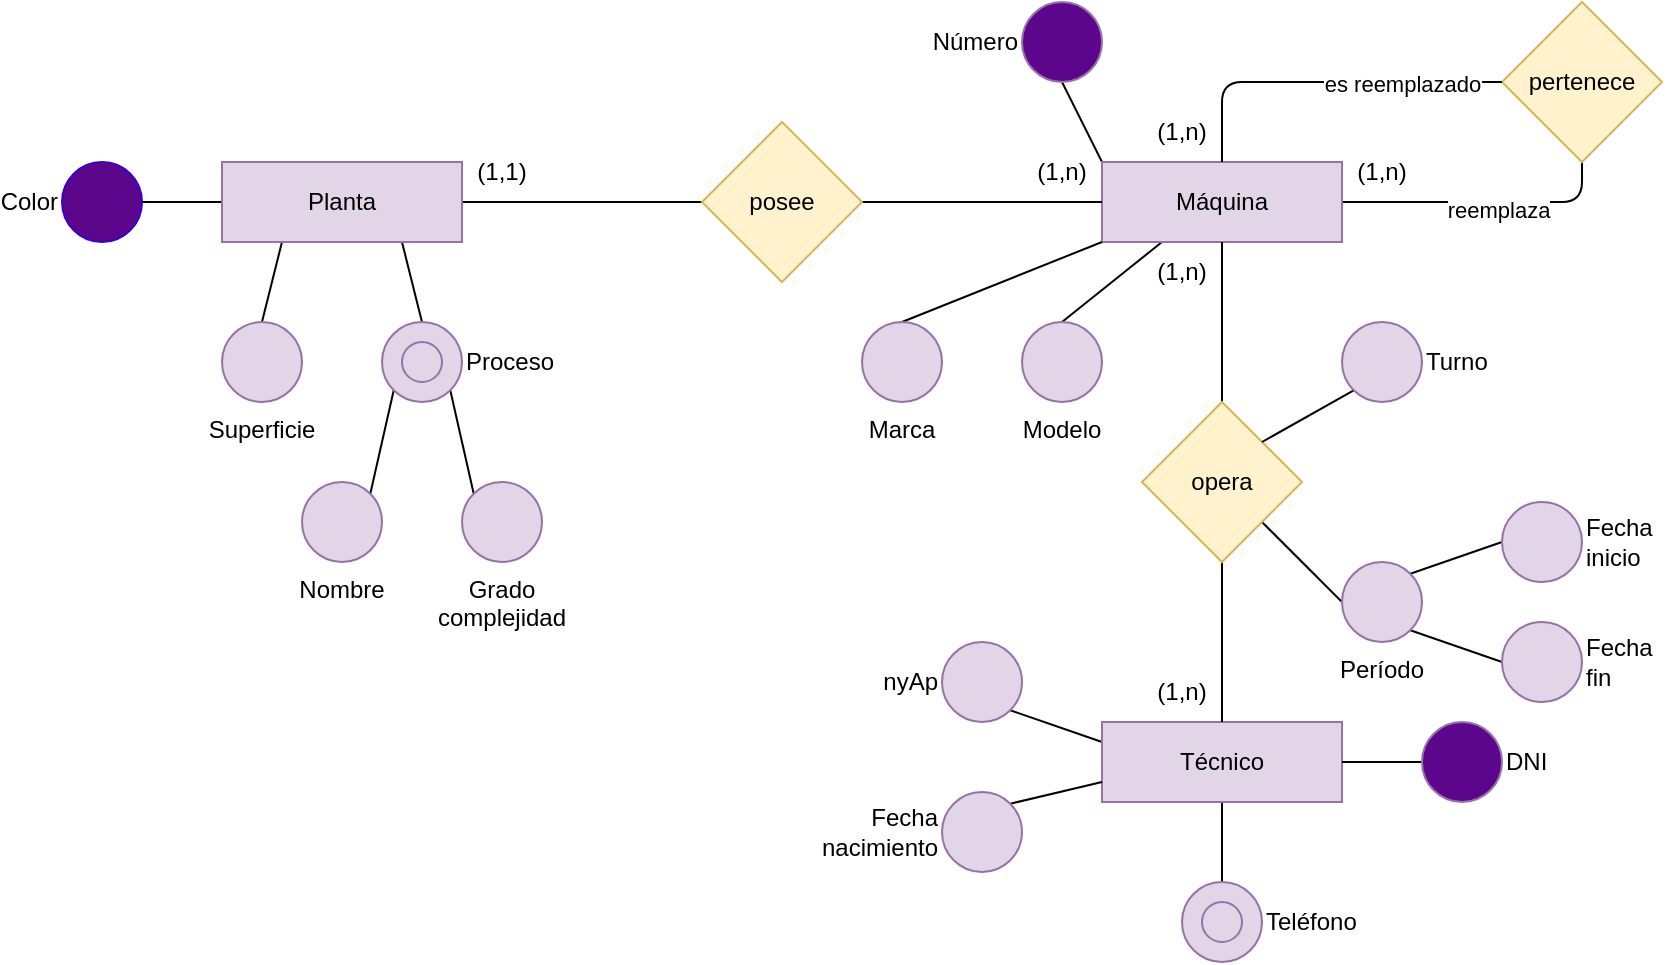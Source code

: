 <mxfile>
    <diagram id="6gfDzhR8UG0JMTbnyaS-" name="Page-1">
        <mxGraphModel dx="1788" dy="713" grid="1" gridSize="10" guides="1" tooltips="1" connect="1" arrows="1" fold="1" page="1" pageScale="1" pageWidth="850" pageHeight="1100" math="0" shadow="0">
            <root>
                <mxCell id="0"/>
                <mxCell id="1" parent="0"/>
                <mxCell id="129" style="edgeStyle=none;html=1;exitX=0;exitY=0.25;exitDx=0;exitDy=0;entryX=1;entryY=1;entryDx=0;entryDy=0;endArrow=none;endFill=0;labelPosition=left;verticalLabelPosition=middle;align=right;verticalAlign=middle;" edge="1" parent="1" source="24" target="128">
                    <mxGeometry relative="1" as="geometry"/>
                </mxCell>
                <mxCell id="133" style="edgeStyle=none;html=1;exitX=0.5;exitY=1;exitDx=0;exitDy=0;entryX=1;entryY=0.5;entryDx=0;entryDy=0;endArrow=none;endFill=0;" edge="1" parent="1" source="24" target="131">
                    <mxGeometry relative="1" as="geometry"/>
                </mxCell>
                <mxCell id="24" value="Técnico" style="rounded=0;whiteSpace=wrap;html=1;fillColor=#e1d5e7;strokeColor=#9673a6;" parent="1" vertex="1">
                    <mxGeometry x="40" y="880" width="120" height="40" as="geometry"/>
                </mxCell>
                <mxCell id="72" style="edgeStyle=none;html=1;exitX=0;exitY=0;exitDx=0;exitDy=0;entryX=0.5;entryY=1;entryDx=0;entryDy=0;endArrow=none;endFill=0;" parent="1" source="27" target="69" edge="1">
                    <mxGeometry relative="1" as="geometry">
                        <mxPoint x="80" y="600" as="sourcePoint"/>
                    </mxGeometry>
                </mxCell>
                <mxCell id="73" style="edgeStyle=none;html=1;exitX=0.25;exitY=1;exitDx=0;exitDy=0;entryX=0.5;entryY=0;entryDx=0;entryDy=0;endArrow=none;endFill=0;" parent="1" source="27" target="66" edge="1">
                    <mxGeometry relative="1" as="geometry"/>
                </mxCell>
                <mxCell id="110" style="edgeStyle=none;html=1;exitX=1;exitY=0.5;exitDx=0;exitDy=0;entryX=0.5;entryY=1;entryDx=0;entryDy=0;endArrow=none;endFill=0;" edge="1" parent="1" source="27" target="108">
                    <mxGeometry relative="1" as="geometry">
                        <Array as="points">
                            <mxPoint x="280" y="620"/>
                        </Array>
                    </mxGeometry>
                </mxCell>
                <mxCell id="112" value="reemplaza" style="edgeLabel;html=1;align=center;verticalAlign=middle;resizable=0;points=[];" vertex="1" connectable="0" parent="110">
                    <mxGeometry x="0.113" y="-4" relative="1" as="geometry">
                        <mxPoint as="offset"/>
                    </mxGeometry>
                </mxCell>
                <mxCell id="27" value="Máquina" style="rounded=0;whiteSpace=wrap;html=1;fillColor=#e1d5e7;strokeColor=#9673a6;" parent="1" vertex="1">
                    <mxGeometry x="40" y="600" width="120" height="40" as="geometry"/>
                </mxCell>
                <mxCell id="100" style="edgeStyle=none;html=1;exitX=1;exitY=0.5;exitDx=0;exitDy=0;entryX=0;entryY=0.5;entryDx=0;entryDy=0;endArrow=none;endFill=0;" edge="1" parent="1" source="28" target="27">
                    <mxGeometry relative="1" as="geometry"/>
                </mxCell>
                <mxCell id="101" style="edgeStyle=none;html=1;exitX=0;exitY=0.5;exitDx=0;exitDy=0;entryX=1;entryY=0.5;entryDx=0;entryDy=0;endArrow=none;endFill=0;" edge="1" parent="1" source="28" target="29">
                    <mxGeometry relative="1" as="geometry"/>
                </mxCell>
                <mxCell id="28" value="posee" style="rhombus;whiteSpace=wrap;html=1;fillColor=#fff2cc;strokeColor=#d6b656;" parent="1" vertex="1">
                    <mxGeometry x="-160" y="580" width="80" height="80" as="geometry"/>
                </mxCell>
                <mxCell id="93" style="edgeStyle=none;html=1;exitX=0;exitY=0.5;exitDx=0;exitDy=0;entryX=1;entryY=0.5;entryDx=0;entryDy=0;endArrow=none;endFill=0;" parent="1" source="29" target="86" edge="1">
                    <mxGeometry relative="1" as="geometry"/>
                </mxCell>
                <mxCell id="96" style="edgeStyle=none;html=1;exitX=0.25;exitY=1;exitDx=0;exitDy=0;entryX=1;entryY=0.5;entryDx=0;entryDy=0;endArrow=none;endFill=0;" parent="1" source="29" target="87" edge="1">
                    <mxGeometry relative="1" as="geometry"/>
                </mxCell>
                <mxCell id="97" style="edgeStyle=none;html=1;exitX=0.75;exitY=1;exitDx=0;exitDy=0;entryX=1;entryY=0.5;entryDx=0;entryDy=0;endArrow=none;endFill=0;" parent="1" source="29" target="88" edge="1">
                    <mxGeometry relative="1" as="geometry"/>
                </mxCell>
                <mxCell id="29" value="Planta" style="rounded=0;whiteSpace=wrap;html=1;fillColor=#e1d5e7;strokeColor=#9673a6;" parent="1" vertex="1">
                    <mxGeometry x="-400" y="600" width="120" height="40" as="geometry"/>
                </mxCell>
                <mxCell id="60" value="(1,1)" style="text;html=1;strokeColor=none;fillColor=none;align=center;verticalAlign=middle;whiteSpace=wrap;rounded=0;" parent="1" vertex="1">
                    <mxGeometry x="-280" y="590" width="40" height="30" as="geometry"/>
                </mxCell>
                <mxCell id="98" style="edgeStyle=none;html=1;exitX=0.5;exitY=0;exitDx=0;exitDy=0;endArrow=none;endFill=0;entryX=0.5;entryY=1;entryDx=0;entryDy=0;" edge="1" parent="1" source="61" target="27">
                    <mxGeometry relative="1" as="geometry">
                        <mxPoint x="80.235" y="640" as="targetPoint"/>
                    </mxGeometry>
                </mxCell>
                <mxCell id="99" style="edgeStyle=none;html=1;exitX=0.5;exitY=1;exitDx=0;exitDy=0;entryX=0.5;entryY=0;entryDx=0;entryDy=0;endArrow=none;endFill=0;" edge="1" parent="1" source="61" target="24">
                    <mxGeometry relative="1" as="geometry"/>
                </mxCell>
                <mxCell id="122" style="edgeStyle=none;html=1;exitX=1;exitY=1;exitDx=0;exitDy=0;entryX=0;entryY=0.5;entryDx=0;entryDy=0;endArrow=none;endFill=0;" edge="1" parent="1" source="61" target="117">
                    <mxGeometry relative="1" as="geometry"/>
                </mxCell>
                <mxCell id="61" value="opera" style="rhombus;whiteSpace=wrap;html=1;fillColor=#fff2cc;strokeColor=#d6b656;" parent="1" vertex="1">
                    <mxGeometry x="60" y="720" width="80" height="80" as="geometry"/>
                </mxCell>
                <mxCell id="64" value="(1,n)" style="text;html=1;strokeColor=none;fillColor=none;align=center;verticalAlign=middle;whiteSpace=wrap;rounded=0;" parent="1" vertex="1">
                    <mxGeometry y="590" width="40" height="30" as="geometry"/>
                </mxCell>
                <mxCell id="65" value="(1,n)" style="text;html=1;strokeColor=none;fillColor=none;align=center;verticalAlign=middle;whiteSpace=wrap;rounded=0;" parent="1" vertex="1">
                    <mxGeometry x="160" y="590" width="40" height="30" as="geometry"/>
                </mxCell>
                <mxCell id="66" value="Modelo" style="ellipse;whiteSpace=wrap;html=1;aspect=fixed;fillColor=#e1d5e7;strokeColor=#9673a6;verticalAlign=top;labelPosition=center;verticalLabelPosition=bottom;align=center;" parent="1" vertex="1">
                    <mxGeometry y="680" width="40" height="40" as="geometry"/>
                </mxCell>
                <mxCell id="74" style="edgeStyle=none;html=1;exitX=0.5;exitY=0;exitDx=0;exitDy=0;entryX=0;entryY=1;entryDx=0;entryDy=0;endArrow=none;endFill=0;" parent="1" source="68" target="27" edge="1">
                    <mxGeometry relative="1" as="geometry"/>
                </mxCell>
                <mxCell id="68" value="Marca" style="ellipse;whiteSpace=wrap;html=1;aspect=fixed;fillColor=#e1d5e7;strokeColor=#9673a6;verticalAlign=top;labelPosition=center;verticalLabelPosition=bottom;align=center;" parent="1" vertex="1">
                    <mxGeometry x="-80" y="680" width="40" height="40" as="geometry"/>
                </mxCell>
                <mxCell id="69" value="Número" style="ellipse;whiteSpace=wrap;html=1;aspect=fixed;fillColor=#5C068C;strokeColor=#9673a6;verticalAlign=middle;labelPosition=left;verticalLabelPosition=middle;align=right;" parent="1" vertex="1">
                    <mxGeometry y="520" width="40" height="40" as="geometry"/>
                </mxCell>
                <mxCell id="130" style="edgeStyle=none;html=1;exitX=1;exitY=0;exitDx=0;exitDy=0;entryX=0;entryY=0.75;entryDx=0;entryDy=0;endArrow=none;endFill=0;" edge="1" parent="1" source="76" target="24">
                    <mxGeometry relative="1" as="geometry"/>
                </mxCell>
                <mxCell id="76" value="Fecha nacimiento" style="ellipse;whiteSpace=wrap;html=1;aspect=fixed;fillColor=#e1d5e7;strokeColor=#9673a6;verticalAlign=middle;labelPosition=left;verticalLabelPosition=middle;align=right;" parent="1" vertex="1">
                    <mxGeometry x="-40" y="915" width="40" height="40" as="geometry"/>
                </mxCell>
                <mxCell id="80" style="edgeStyle=none;html=1;exitX=0;exitY=0.5;exitDx=0;exitDy=0;entryX=1;entryY=0.5;entryDx=0;entryDy=0;endArrow=none;endFill=0;" parent="1" source="77" target="24" edge="1">
                    <mxGeometry relative="1" as="geometry"/>
                </mxCell>
                <mxCell id="77" value="DNI" style="ellipse;whiteSpace=wrap;html=1;aspect=fixed;fillColor=#5C068C;strokeColor=#9673a6;verticalAlign=middle;labelPosition=right;verticalLabelPosition=middle;align=left;" parent="1" vertex="1">
                    <mxGeometry x="200" y="880" width="40" height="40" as="geometry"/>
                </mxCell>
                <mxCell id="86" value="Color" style="ellipse;whiteSpace=wrap;html=1;aspect=fixed;fillColor=#5C068C;fontColor=#000000;strokeColor=#3700CC;verticalAlign=middle;labelPosition=left;verticalLabelPosition=middle;align=right;" parent="1" vertex="1">
                    <mxGeometry x="-480" y="600" width="40" height="40" as="geometry"/>
                </mxCell>
                <mxCell id="87" value="Superficie" style="ellipse;whiteSpace=wrap;html=1;aspect=fixed;fillColor=#e1d5e7;strokeColor=#9673a6;verticalAlign=top;labelPosition=center;verticalLabelPosition=bottom;align=center;direction=north;" parent="1" vertex="1">
                    <mxGeometry x="-400" y="680" width="40" height="40" as="geometry"/>
                </mxCell>
                <mxCell id="106" style="edgeStyle=none;html=1;exitX=0;exitY=0;exitDx=0;exitDy=0;entryX=1;entryY=1;entryDx=0;entryDy=0;endArrow=none;endFill=0;" edge="1" parent="1" source="88" target="104">
                    <mxGeometry relative="1" as="geometry"/>
                </mxCell>
                <mxCell id="107" style="edgeStyle=none;html=1;exitX=0;exitY=1;exitDx=0;exitDy=0;entryX=1;entryY=0;entryDx=0;entryDy=0;endArrow=none;endFill=0;" edge="1" parent="1" source="88" target="105">
                    <mxGeometry relative="1" as="geometry"/>
                </mxCell>
                <mxCell id="88" value="Proceso" style="ellipse;whiteSpace=wrap;html=1;aspect=fixed;fillColor=#e1d5e7;strokeColor=#9673a6;verticalAlign=middle;labelPosition=right;verticalLabelPosition=middle;align=left;direction=north;" parent="1" vertex="1">
                    <mxGeometry x="-320" y="680" width="40" height="40" as="geometry"/>
                </mxCell>
                <mxCell id="83" value="" style="ellipse;whiteSpace=wrap;html=1;aspect=fixed;fillColor=#e1d5e7;strokeColor=#9673a6;verticalAlign=bottom;labelPosition=center;verticalLabelPosition=top;align=center;" parent="1" vertex="1">
                    <mxGeometry x="-310" y="690" width="20" height="20" as="geometry"/>
                </mxCell>
                <mxCell id="104" value="Nombre" style="ellipse;whiteSpace=wrap;html=1;aspect=fixed;fillColor=#e1d5e7;strokeColor=#9673a6;verticalAlign=top;labelPosition=center;verticalLabelPosition=bottom;align=center;direction=north;" vertex="1" parent="1">
                    <mxGeometry x="-360" y="760" width="40" height="40" as="geometry"/>
                </mxCell>
                <mxCell id="105" value="Grado complejidad" style="ellipse;whiteSpace=wrap;html=1;aspect=fixed;fillColor=#e1d5e7;strokeColor=#9673a6;verticalAlign=top;labelPosition=center;verticalLabelPosition=bottom;align=center;direction=north;" vertex="1" parent="1">
                    <mxGeometry x="-280" y="760" width="40" height="40" as="geometry"/>
                </mxCell>
                <mxCell id="108" value="pertenece" style="rhombus;whiteSpace=wrap;html=1;fillColor=#fff2cc;strokeColor=#d6b656;" vertex="1" parent="1">
                    <mxGeometry x="240" y="520" width="80" height="80" as="geometry"/>
                </mxCell>
                <mxCell id="115" value="(1,n)" style="text;html=1;strokeColor=none;fillColor=none;align=center;verticalAlign=middle;whiteSpace=wrap;rounded=0;" vertex="1" parent="1">
                    <mxGeometry x="60" y="640" width="40" height="30" as="geometry"/>
                </mxCell>
                <mxCell id="116" value="(1,n)" style="text;html=1;strokeColor=none;fillColor=none;align=center;verticalAlign=middle;whiteSpace=wrap;rounded=0;" vertex="1" parent="1">
                    <mxGeometry x="60" y="850" width="40" height="30" as="geometry"/>
                </mxCell>
                <mxCell id="120" style="edgeStyle=none;html=1;exitX=1;exitY=0;exitDx=0;exitDy=0;entryX=0;entryY=0.5;entryDx=0;entryDy=0;endArrow=none;endFill=0;" edge="1" parent="1" source="117" target="118">
                    <mxGeometry relative="1" as="geometry"/>
                </mxCell>
                <mxCell id="121" style="edgeStyle=none;html=1;exitX=1;exitY=1;exitDx=0;exitDy=0;entryX=0;entryY=0.5;entryDx=0;entryDy=0;endArrow=none;endFill=0;" edge="1" parent="1" source="117" target="119">
                    <mxGeometry relative="1" as="geometry"/>
                </mxCell>
                <mxCell id="117" value="Período" style="ellipse;whiteSpace=wrap;html=1;aspect=fixed;fillColor=#e1d5e7;strokeColor=#9673a6;verticalAlign=top;labelPosition=center;verticalLabelPosition=bottom;align=center;" vertex="1" parent="1">
                    <mxGeometry x="160" y="800" width="40" height="40" as="geometry"/>
                </mxCell>
                <mxCell id="118" value="Fecha inicio" style="ellipse;whiteSpace=wrap;html=1;aspect=fixed;fillColor=#e1d5e7;strokeColor=#9673a6;verticalAlign=middle;labelPosition=right;verticalLabelPosition=middle;align=left;" vertex="1" parent="1">
                    <mxGeometry x="240" y="770" width="40" height="40" as="geometry"/>
                </mxCell>
                <mxCell id="119" value="Fecha fin" style="ellipse;whiteSpace=wrap;html=1;aspect=fixed;fillColor=#e1d5e7;strokeColor=#9673a6;verticalAlign=middle;labelPosition=right;verticalLabelPosition=middle;align=left;" vertex="1" parent="1">
                    <mxGeometry x="240" y="830" width="40" height="40" as="geometry"/>
                </mxCell>
                <mxCell id="127" style="edgeStyle=none;html=1;exitX=0;exitY=1;exitDx=0;exitDy=0;entryX=1;entryY=0;entryDx=0;entryDy=0;endArrow=none;endFill=0;" edge="1" parent="1" source="123" target="61">
                    <mxGeometry relative="1" as="geometry"/>
                </mxCell>
                <mxCell id="123" value="Turno" style="ellipse;whiteSpace=wrap;html=1;aspect=fixed;fillColor=#e1d5e7;strokeColor=#9673a6;verticalAlign=middle;labelPosition=right;verticalLabelPosition=middle;align=left;" vertex="1" parent="1">
                    <mxGeometry x="160" y="680" width="40" height="40" as="geometry"/>
                </mxCell>
                <mxCell id="124" value="" style="edgeStyle=none;html=1;exitX=0;exitY=0.5;exitDx=0;exitDy=0;entryX=0.5;entryY=0;entryDx=0;entryDy=0;endArrow=none;endFill=0;" edge="1" parent="1" source="108" target="27">
                    <mxGeometry relative="1" as="geometry">
                        <mxPoint x="240" y="560" as="sourcePoint"/>
                        <mxPoint x="80" y="570" as="targetPoint"/>
                        <Array as="points">
                            <mxPoint x="100" y="560"/>
                        </Array>
                    </mxGeometry>
                </mxCell>
                <mxCell id="125" value="es reemplazado" style="edgeLabel;html=1;align=center;verticalAlign=middle;resizable=0;points=[];" vertex="1" connectable="0" parent="124">
                    <mxGeometry x="-0.441" y="1" relative="1" as="geometry">
                        <mxPoint as="offset"/>
                    </mxGeometry>
                </mxCell>
                <mxCell id="126" value="(1,n)" style="text;html=1;strokeColor=none;fillColor=none;align=center;verticalAlign=middle;whiteSpace=wrap;rounded=0;" vertex="1" parent="1">
                    <mxGeometry x="60" y="570" width="40" height="30" as="geometry"/>
                </mxCell>
                <mxCell id="128" value="nyAp" style="ellipse;whiteSpace=wrap;html=1;aspect=fixed;fillColor=#e1d5e7;strokeColor=#9673a6;verticalAlign=middle;labelPosition=left;verticalLabelPosition=middle;align=right;" vertex="1" parent="1">
                    <mxGeometry x="-40" y="840" width="40" height="40" as="geometry"/>
                </mxCell>
                <mxCell id="131" value="Teléfono" style="ellipse;whiteSpace=wrap;html=1;aspect=fixed;fillColor=#e1d5e7;strokeColor=#9673a6;verticalAlign=middle;labelPosition=right;verticalLabelPosition=middle;align=left;direction=north;" vertex="1" parent="1">
                    <mxGeometry x="80" y="960" width="40" height="40" as="geometry"/>
                </mxCell>
                <mxCell id="132" value="" style="ellipse;whiteSpace=wrap;html=1;aspect=fixed;fillColor=#e1d5e7;strokeColor=#9673a6;verticalAlign=bottom;labelPosition=center;verticalLabelPosition=top;align=center;" vertex="1" parent="1">
                    <mxGeometry x="90" y="970" width="20" height="20" as="geometry"/>
                </mxCell>
            </root>
        </mxGraphModel>
    </diagram>
</mxfile>